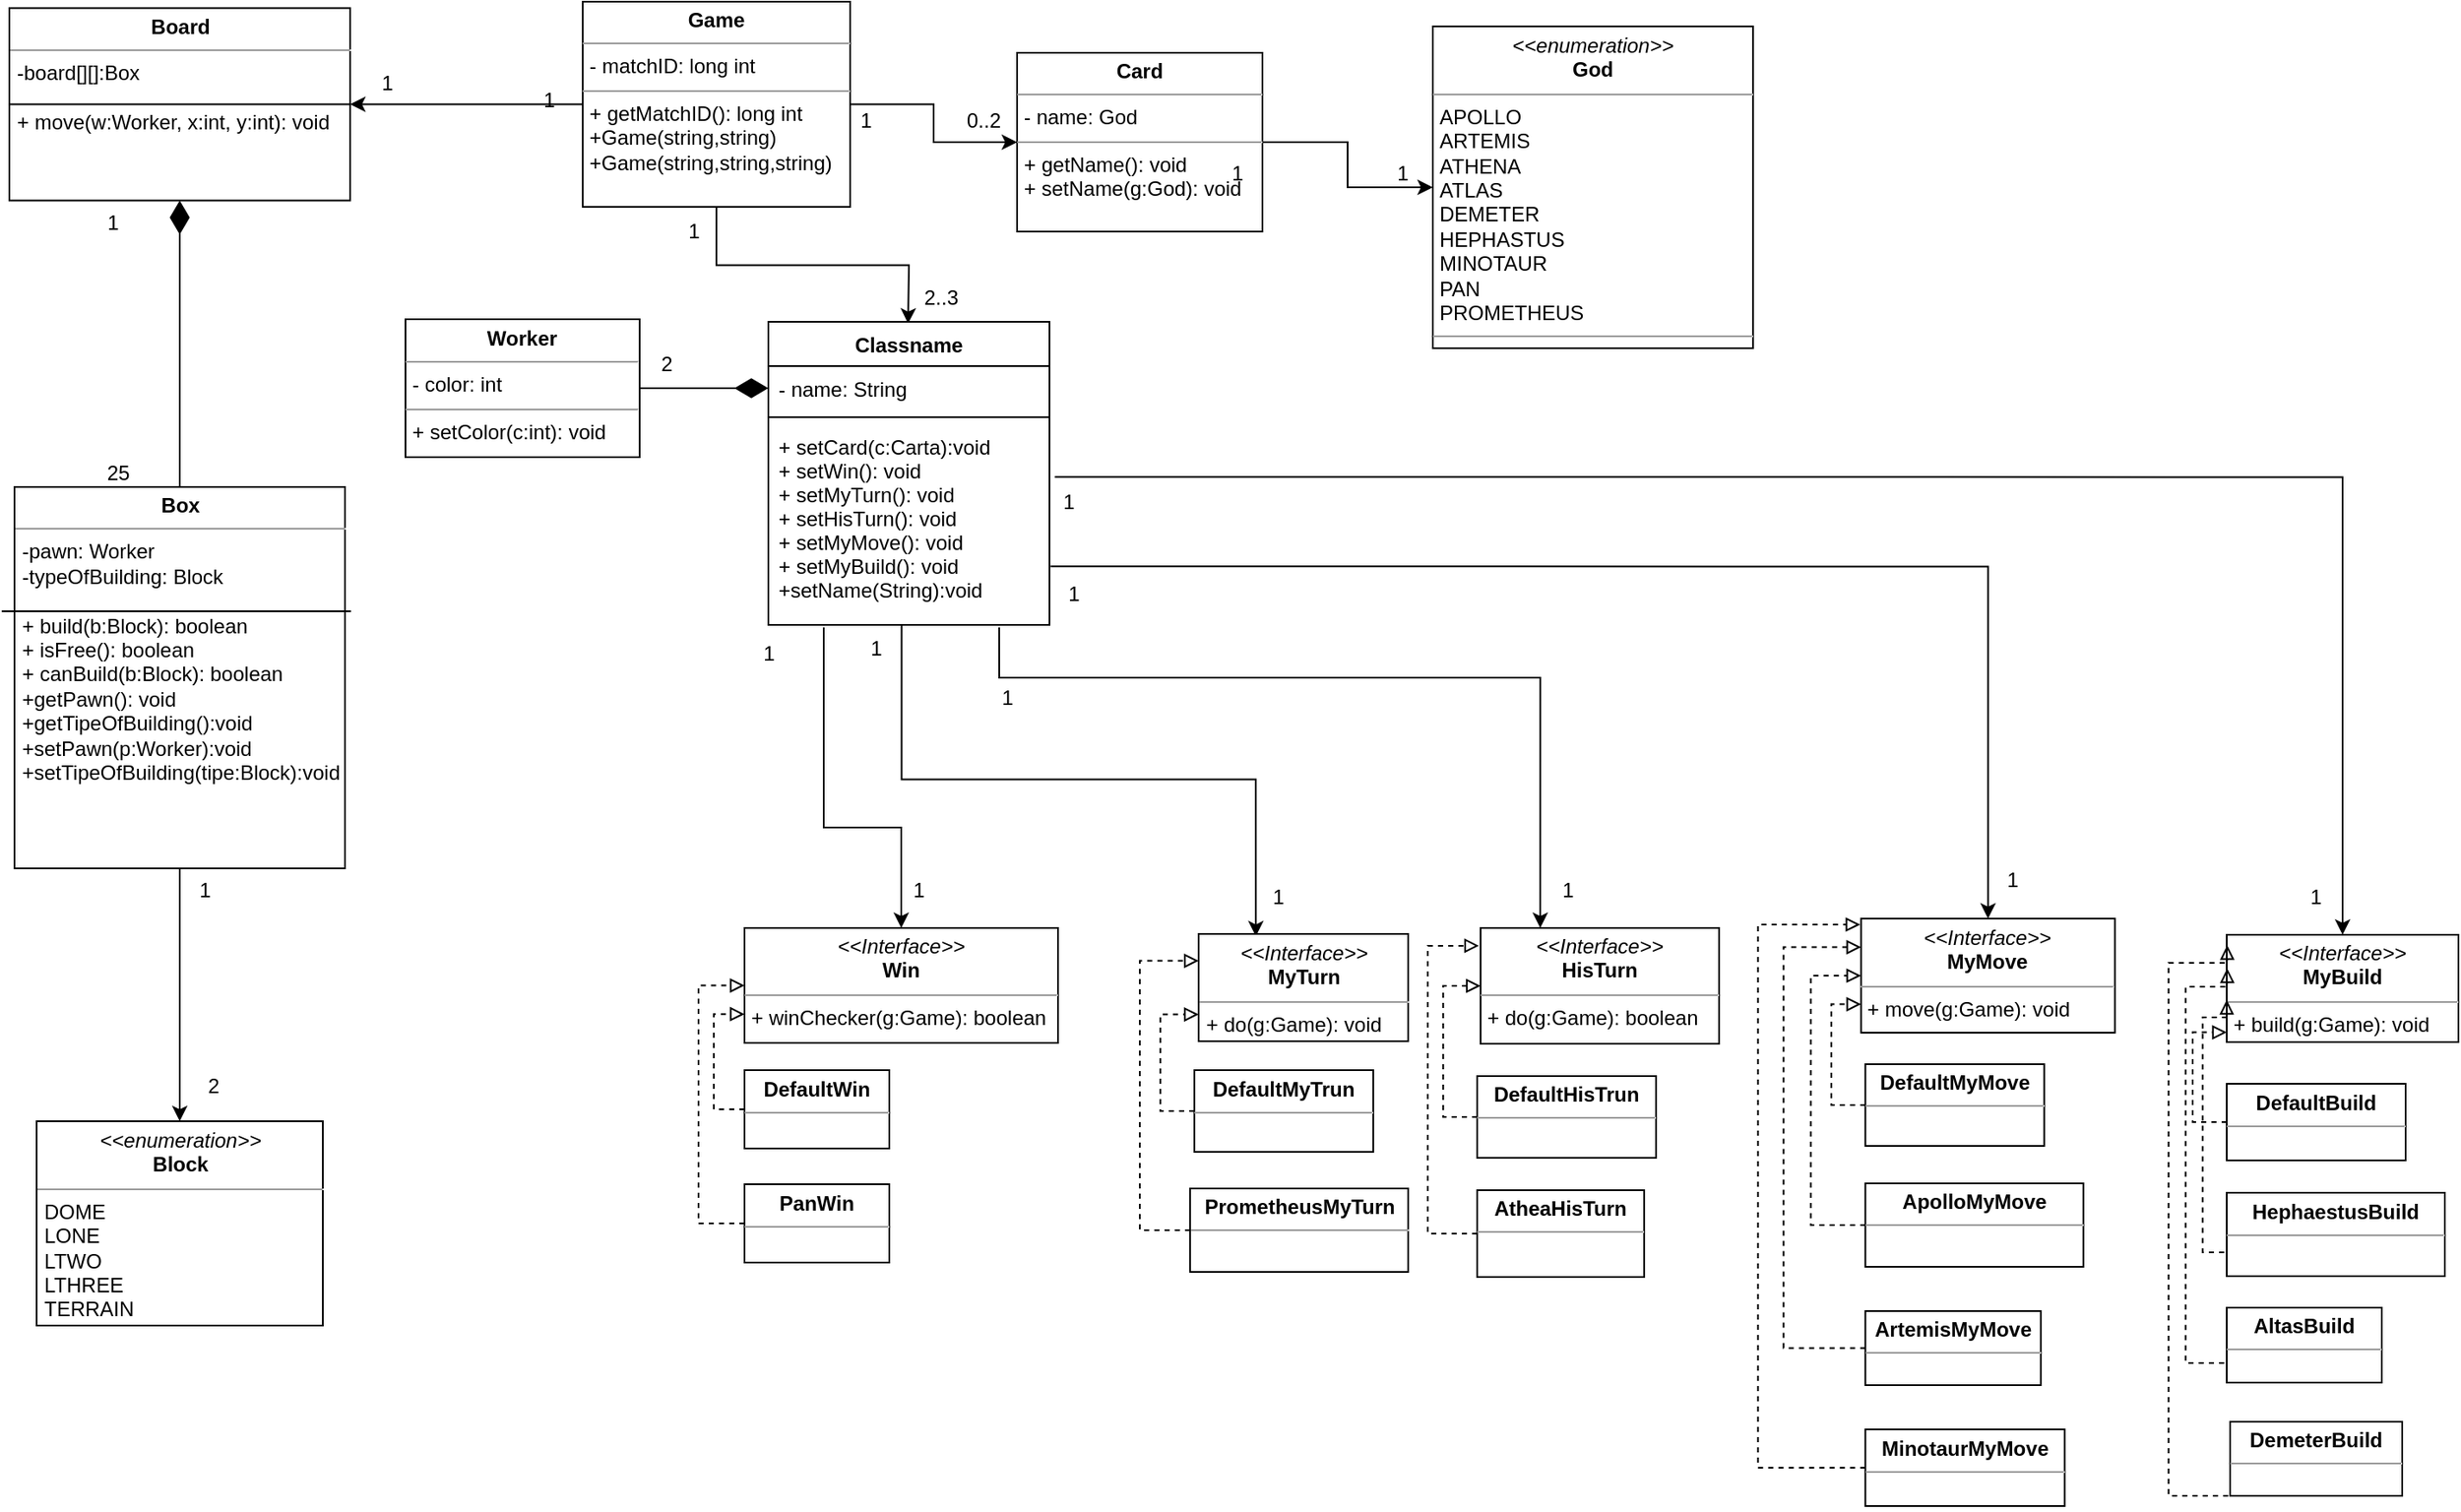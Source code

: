 <mxfile type="device" version="12.8.8"><diagram id="AI4W4s346pFo44KeCA1z" name="Page-1"><mxGraphModel grid="0" shadow="0" math="0" pageHeight="1169" pageWidth="827" pageScale="1" page="1" fold="1" arrows="1" connect="1" tooltips="1" guides="1" gridSize="10" dy="480" dx="868"><root><mxCell id="0"/><mxCell id="1" parent="0"/><mxCell id="ljzHWtXD3Ws3ad_9SaKF-7" source="ljzHWtXD3Ws3ad_9SaKF-13" parent="1" edge="1" target="TL9_snPZ9ANABbZx_FBI-161" style="edgeStyle=orthogonalEdgeStyle;rounded=0;orthogonalLoop=1;jettySize=auto;html=1;exitX=0;exitY=0.5;exitDx=0;exitDy=0;"><mxGeometry as="geometry" relative="1"><mxPoint as="sourcePoint" y="118" x="351"/></mxGeometry></mxCell><mxCell id="TL9_snPZ9ANABbZx_FBI-161" value="&lt;p style=&quot;margin: 0px ; margin-top: 4px ; text-align: center&quot;&gt;&lt;b&gt;Board&lt;/b&gt;&lt;/p&gt;&lt;hr size=&quot;1&quot;&gt;&lt;p style=&quot;margin: 0px ; margin-left: 4px&quot;&gt;-board[][]:Box&lt;/p&gt;&lt;p style=&quot;margin: 0px ; margin-left: 4px&quot;&gt;&lt;br&gt;&lt;/p&gt;&lt;p style=&quot;margin: 0px ; margin-left: 4px&quot;&gt;+ move(w:Worker, x:int, y:int): void&lt;/p&gt;" parent="1" style="verticalAlign=top;align=left;overflow=fill;fontSize=12;fontFamily=Helvetica;html=1;" vertex="1"><mxGeometry as="geometry" y="38.75" x="20.5" height="113" width="200"/></mxCell><mxCell id="TL9_snPZ9ANABbZx_FBI-163" source="TL9_snPZ9ANABbZx_FBI-162" parent="1" edge="1" target="TL9_snPZ9ANABbZx_FBI-161" style="edgeStyle=orthogonalEdgeStyle;rounded=0;orthogonalLoop=1;jettySize=auto;html=1;entryX=0.5;entryY=1;entryDx=0;entryDy=0;endArrow=diamondThin;endFill=1;endSize=17;"><mxGeometry as="geometry" relative="1"/></mxCell><mxCell id="TL9_snPZ9ANABbZx_FBI-162" value="&lt;p style=&quot;margin: 0px ; margin-top: 4px ; text-align: center&quot;&gt;&lt;b&gt;Box&lt;/b&gt;&lt;/p&gt;&lt;hr size=&quot;1&quot;&gt;&lt;p style=&quot;margin: 0px ; margin-left: 4px&quot;&gt;-pawn: Worker&lt;/p&gt;&lt;p style=&quot;margin: 0px ; margin-left: 4px&quot;&gt;-typeOfBuilding: Block&lt;/p&gt;&lt;p style=&quot;margin: 0px ; margin-left: 4px&quot;&gt;&lt;br&gt;&lt;/p&gt;&lt;p style=&quot;margin: 0px ; margin-left: 4px&quot;&gt;+ build(b:Block): boolean&lt;/p&gt;&lt;p style=&quot;margin: 0px ; margin-left: 4px&quot;&gt;+ isFree(): boolean&lt;/p&gt;&lt;p style=&quot;margin: 0px ; margin-left: 4px&quot;&gt;+ canBuild(b:Block): boolean&lt;/p&gt;&lt;p style=&quot;margin: 0px ; margin-left: 4px&quot;&gt;+getPawn(): void&lt;/p&gt;&lt;p style=&quot;margin: 0px ; margin-left: 4px&quot;&gt;+getTipeOfBuilding():void&lt;/p&gt;&lt;p style=&quot;margin: 0px ; margin-left: 4px&quot;&gt;+setPawn(p:Worker):void&lt;/p&gt;&lt;p style=&quot;margin: 0px ; margin-left: 4px&quot;&gt;+setTipeOfBuilding(tipe:Block):void&lt;/p&gt;" parent="1" style="verticalAlign=top;align=left;overflow=fill;fontSize=12;fontFamily=Helvetica;html=1;" vertex="1"><mxGeometry as="geometry" y="320" x="23.5" height="224" width="194"/></mxCell><mxCell id="TL9_snPZ9ANABbZx_FBI-164" value="25" parent="1" style="text;html=1;align=center;verticalAlign=middle;resizable=0;points=[];autosize=1;" vertex="1"><mxGeometry as="geometry" y="303" x="72" height="18" width="23"/></mxCell><mxCell id="TL9_snPZ9ANABbZx_FBI-165" value="&lt;p style=&quot;margin: 0px ; margin-top: 4px ; text-align: center&quot;&gt;&lt;i&gt;&amp;lt;&amp;lt;enumeration&amp;gt;&amp;gt;&lt;/i&gt;&lt;br&gt;&lt;b&gt;Block&lt;/b&gt;&lt;/p&gt;&lt;hr size=&quot;1&quot;&gt;&lt;p style=&quot;margin: 0px ; margin-left: 4px&quot;&gt;DOME&lt;/p&gt;&lt;p style=&quot;margin: 0px ; margin-left: 4px&quot;&gt;LONE&lt;/p&gt;&lt;p style=&quot;margin: 0px ; margin-left: 4px&quot;&gt;LTWO&lt;/p&gt;&lt;p style=&quot;margin: 0px ; margin-left: 4px&quot;&gt;LTHREE&lt;/p&gt;&lt;p style=&quot;margin: 0px ; margin-left: 4px&quot;&gt;TERRAIN&lt;/p&gt;&lt;p style=&quot;margin: 0px ; margin-left: 4px&quot;&gt;&lt;br&gt;&lt;/p&gt;" parent="1" style="verticalAlign=top;align=left;overflow=fill;fontSize=12;fontFamily=Helvetica;html=1;" vertex="1"><mxGeometry as="geometry" y="692.5" x="36.5" height="120" width="168"/></mxCell><mxCell id="ljzHWtXD3Ws3ad_9SaKF-27" source="kxyQEDGqsiFceFOQBnRO-5" parent="1" edge="1" target="UgyTfdKLfa_VLMzOBymf-9" style="edgeStyle=orthogonalEdgeStyle;rounded=0;orthogonalLoop=1;jettySize=auto;html=1;entryX=0.5;entryY=0;entryDx=0;entryDy=0;exitX=0.197;exitY=1.013;exitDx=0;exitDy=0;exitPerimeter=0;"><mxGeometry as="geometry" relative="1"><mxPoint as="sourcePoint" y="296" x="463"/><Array as="points"><mxPoint y="520" x="498"/><mxPoint y="520" x="544"/></Array><mxPoint as="targetPoint" y="534" x="526"/></mxGeometry></mxCell><mxCell id="ljzHWtXD3Ws3ad_9SaKF-28" source="kxyQEDGqsiFceFOQBnRO-5" parent="1" edge="1" target="UgyTfdKLfa_VLMzOBymf-24" style="edgeStyle=orthogonalEdgeStyle;rounded=0;orthogonalLoop=1;jettySize=auto;html=1;entryX=0.273;entryY=0.022;entryDx=0;entryDy=0;entryPerimeter=0;exitX=0.474;exitY=1.001;exitDx=0;exitDy=0;exitPerimeter=0;"><mxGeometry as="geometry" relative="1"><mxPoint as="sourcePoint" y="335" x="464"/></mxGeometry></mxCell><mxCell id="ljzHWtXD3Ws3ad_9SaKF-29" source="kxyQEDGqsiFceFOQBnRO-5" parent="1" edge="1" target="UgyTfdKLfa_VLMzOBymf-25" style="edgeStyle=orthogonalEdgeStyle;rounded=0;orthogonalLoop=1;jettySize=auto;html=1;exitX=0.821;exitY=1.013;exitDx=0;exitDy=0;entryX=0.25;entryY=0;entryDx=0;entryDy=0;exitPerimeter=0;"><mxGeometry as="geometry" relative="1"><Array as="points"><mxPoint y="432" x="602"/><mxPoint y="432" x="919"/></Array><mxPoint as="sourcePoint" y="367" x="507.5"/></mxGeometry></mxCell><mxCell id="ljzHWtXD3Ws3ad_9SaKF-30" source="kxyQEDGqsiFceFOQBnRO-5" parent="1" edge="1" target="UgyTfdKLfa_VLMzOBymf-26" style="edgeStyle=orthogonalEdgeStyle;rounded=0;orthogonalLoop=1;jettySize=auto;html=1;exitX=1.004;exitY=0.709;exitDx=0;exitDy=0;exitPerimeter=0;"><mxGeometry as="geometry" relative="1"><mxPoint as="sourcePoint" y="367" x="588.5"/></mxGeometry></mxCell><mxCell id="ljzHWtXD3Ws3ad_9SaKF-31" source="kxyQEDGqsiFceFOQBnRO-5" parent="1" edge="1" target="UgyTfdKLfa_VLMzOBymf-27" style="edgeStyle=orthogonalEdgeStyle;rounded=0;orthogonalLoop=1;jettySize=auto;html=1;exitX=1.019;exitY=0.264;exitDx=0;exitDy=0;exitPerimeter=0;"><mxGeometry as="geometry" relative="1"><mxPoint as="sourcePoint" y="340" x="635"/></mxGeometry></mxCell><mxCell id="ljzHWtXD3Ws3ad_9SaKF-2" source="UgyTfdKLfa_VLMzOBymf-4" parent="1" edge="1" target="pAgwG4pUgbgQ0UnFeg27-1" style="edgeStyle=orthogonalEdgeStyle;rounded=0;orthogonalLoop=1;jettySize=auto;html=1;entryX=0;entryY=0.5;entryDx=0;entryDy=0;"><mxGeometry as="geometry" relative="1"/></mxCell><mxCell id="UgyTfdKLfa_VLMzOBymf-4" value="&lt;p style=&quot;margin: 0px ; margin-top: 4px ; text-align: center&quot;&gt;&lt;b&gt;Card&lt;/b&gt;&lt;/p&gt;&lt;hr size=&quot;1&quot;&gt;&lt;p style=&quot;margin: 0px ; margin-left: 4px&quot;&gt;- name: God&lt;br&gt;&lt;/p&gt;&lt;hr size=&quot;1&quot;&gt;&lt;p style=&quot;margin: 0px ; margin-left: 4px&quot;&gt;+ getName(): void&amp;nbsp;&lt;/p&gt;&lt;p style=&quot;margin: 0px ; margin-left: 4px&quot;&gt;+ setName(g:God): void&lt;/p&gt;" parent="1" style="verticalAlign=top;align=left;overflow=fill;fontSize=12;fontFamily=Helvetica;html=1;" vertex="1"><mxGeometry as="geometry" y="65" x="612" height="105" width="144"/></mxCell><mxCell id="UgyTfdKLfa_VLMzOBymf-9" value="&lt;p style=&quot;margin: 0px ; margin-top: 4px ; text-align: center&quot;&gt;&lt;i&gt;&amp;lt;&amp;lt;Interface&amp;gt;&amp;gt;&lt;/i&gt;&lt;br&gt;&lt;b&gt;Win&lt;/b&gt;&lt;/p&gt;&lt;hr size=&quot;1&quot;&gt;&lt;p style=&quot;margin: 0px ; margin-left: 4px&quot;&gt;+ winChecker(g:Game): boolean&lt;/p&gt;" parent="1" style="verticalAlign=top;align=left;overflow=fill;fontSize=12;fontFamily=Helvetica;html=1;" vertex="1"><mxGeometry as="geometry" y="579" x="452.0" height="67.5" width="184"/></mxCell><mxCell id="UgyTfdKLfa_VLMzOBymf-24" value="&lt;p style=&quot;margin: 0px ; margin-top: 4px ; text-align: center&quot;&gt;&lt;i&gt;&amp;lt;&amp;lt;Interface&amp;gt;&amp;gt;&lt;/i&gt;&lt;br&gt;&lt;b&gt;MyTurn&lt;/b&gt;&lt;/p&gt;&lt;hr size=&quot;1&quot;&gt;&lt;p style=&quot;margin: 0px ; margin-left: 4px&quot;&gt;+ do(g:Game): void&lt;/p&gt;" parent="1" style="verticalAlign=top;align=left;overflow=fill;fontSize=12;fontFamily=Helvetica;html=1;" vertex="1"><mxGeometry as="geometry" y="582.5" x="718.56" height="63" width="123"/></mxCell><mxCell id="UgyTfdKLfa_VLMzOBymf-25" value="&lt;p style=&quot;margin: 0px ; margin-top: 4px ; text-align: center&quot;&gt;&lt;i&gt;&amp;lt;&amp;lt;Interface&amp;gt;&amp;gt;&lt;/i&gt;&lt;br&gt;&lt;b&gt;HisTurn&lt;/b&gt;&lt;/p&gt;&lt;hr size=&quot;1&quot;&gt;&lt;p style=&quot;margin: 0px ; margin-left: 4px&quot;&gt;+ do(g:Game): boolean&lt;/p&gt;" parent="1" style="verticalAlign=top;align=left;overflow=fill;fontSize=12;fontFamily=Helvetica;html=1;" vertex="1"><mxGeometry as="geometry" y="579" x="884.06" height="68" width="140"/></mxCell><mxCell id="UgyTfdKLfa_VLMzOBymf-26" value="&lt;p style=&quot;margin: 0px ; margin-top: 4px ; text-align: center&quot;&gt;&lt;i&gt;&amp;lt;&amp;lt;Interface&amp;gt;&amp;gt;&lt;/i&gt;&lt;br&gt;&lt;b&gt;MyMove&lt;/b&gt;&lt;/p&gt;&lt;hr size=&quot;1&quot;&gt;&lt;p style=&quot;margin: 0px ; margin-left: 4px&quot;&gt;+ move(g:Game): void&lt;/p&gt;" parent="1" style="verticalAlign=top;align=left;overflow=fill;fontSize=12;fontFamily=Helvetica;html=1;" vertex="1"><mxGeometry as="geometry" y="573.5" x="1107.36" height="67" width="149"/></mxCell><mxCell id="UgyTfdKLfa_VLMzOBymf-27" value="&lt;p style=&quot;margin: 0px ; margin-top: 4px ; text-align: center&quot;&gt;&lt;i&gt;&amp;lt;&amp;lt;Interface&amp;gt;&amp;gt;&lt;/i&gt;&lt;br&gt;&lt;b&gt;MyBuild&lt;/b&gt;&lt;/p&gt;&lt;hr size=&quot;1&quot;&gt;&lt;p style=&quot;margin: 0px ; margin-left: 4px&quot;&gt;+ build(g:Game): void&lt;/p&gt;" parent="1" style="verticalAlign=top;align=left;overflow=fill;fontSize=12;fontFamily=Helvetica;html=1;" vertex="1"><mxGeometry as="geometry" y="583" x="1322" height="63" width="136"/></mxCell><mxCell id="UgyTfdKLfa_VLMzOBymf-49" source="UgyTfdKLfa_VLMzOBymf-33" parent="1" edge="1" target="UgyTfdKLfa_VLMzOBymf-9" style="edgeStyle=orthogonalEdgeStyle;rounded=0;orthogonalLoop=1;jettySize=auto;html=1;entryX=0;entryY=0.75;entryDx=0;entryDy=0;endArrow=block;endFill=0;dashed=1;exitX=0;exitY=0.5;exitDx=0;exitDy=0;"><mxGeometry as="geometry" relative="1"><Array as="points"><mxPoint y="686" x="434"/><mxPoint y="630" x="434"/></Array></mxGeometry></mxCell><mxCell id="UgyTfdKLfa_VLMzOBymf-33" value="&lt;p style=&quot;margin: 0px ; margin-top: 4px ; text-align: center&quot;&gt;&lt;b&gt;DefaultWin&lt;/b&gt;&lt;/p&gt;&lt;hr size=&quot;1&quot;&gt;&lt;p style=&quot;margin: 0px ; margin-left: 4px&quot;&gt;&lt;/p&gt;&lt;p style=&quot;margin: 0px ; margin-left: 4px&quot;&gt;&lt;br&gt;&lt;/p&gt;" parent="1" style="verticalAlign=top;align=left;overflow=fill;fontSize=12;fontFamily=Helvetica;html=1;" vertex="1"><mxGeometry as="geometry" y="662.5" x="452.0" height="46" width="85"/></mxCell><mxCell id="UgyTfdKLfa_VLMzOBymf-50" source="UgyTfdKLfa_VLMzOBymf-34" parent="1" edge="1" target="UgyTfdKLfa_VLMzOBymf-9" style="edgeStyle=orthogonalEdgeStyle;rounded=0;orthogonalLoop=1;jettySize=auto;html=1;entryX=0;entryY=0.5;entryDx=0;entryDy=0;dashed=1;endArrow=block;endFill=0;exitX=0;exitY=0.5;exitDx=0;exitDy=0;"><mxGeometry as="geometry" relative="1"><Array as="points"><mxPoint y="753" x="425"/><mxPoint y="613" x="425"/></Array></mxGeometry></mxCell><mxCell id="UgyTfdKLfa_VLMzOBymf-34" value="&lt;p style=&quot;margin: 0px ; margin-top: 4px ; text-align: center&quot;&gt;&lt;b&gt;PanWin&lt;/b&gt;&lt;/p&gt;&lt;hr size=&quot;1&quot;&gt;&lt;p style=&quot;margin: 0px ; margin-left: 4px&quot;&gt;&lt;/p&gt;&lt;p style=&quot;margin: 0px ; margin-left: 4px&quot;&gt;&lt;br&gt;&lt;/p&gt;" parent="1" style="verticalAlign=top;align=left;overflow=fill;fontSize=12;fontFamily=Helvetica;html=1;" vertex="1"><mxGeometry as="geometry" y="729.5" x="452.0" height="46" width="85"/></mxCell><mxCell id="UgyTfdKLfa_VLMzOBymf-52" source="UgyTfdKLfa_VLMzOBymf-35" parent="1" edge="1" target="UgyTfdKLfa_VLMzOBymf-24" style="edgeStyle=orthogonalEdgeStyle;rounded=0;orthogonalLoop=1;jettySize=auto;html=1;entryX=0;entryY=0.75;entryDx=0;entryDy=0;dashed=1;endArrow=block;endFill=0;exitX=0;exitY=0.5;exitDx=0;exitDy=0;"><mxGeometry as="geometry" relative="1"/></mxCell><mxCell id="UgyTfdKLfa_VLMzOBymf-35" value="&lt;p style=&quot;margin: 0px ; margin-top: 4px ; text-align: center&quot;&gt;&lt;b&gt;DefaultMyTrun&lt;/b&gt;&lt;/p&gt;&lt;hr size=&quot;1&quot;&gt;&lt;p style=&quot;margin: 0px ; margin-left: 4px&quot;&gt;&lt;/p&gt;&lt;p style=&quot;margin: 0px ; margin-left: 4px&quot;&gt;&lt;br&gt;&lt;/p&gt;" parent="1" style="verticalAlign=top;align=left;overflow=fill;fontSize=12;fontFamily=Helvetica;html=1;" vertex="1"><mxGeometry as="geometry" y="662.5" x="716.06" height="48" width="105"/></mxCell><mxCell id="UgyTfdKLfa_VLMzOBymf-53" source="UgyTfdKLfa_VLMzOBymf-36" parent="1" edge="1" target="UgyTfdKLfa_VLMzOBymf-24" style="edgeStyle=orthogonalEdgeStyle;rounded=0;orthogonalLoop=1;jettySize=auto;html=1;entryX=0;entryY=0.25;entryDx=0;entryDy=0;dashed=1;endArrow=block;endFill=0;exitX=0;exitY=0.5;exitDx=0;exitDy=0;"><mxGeometry as="geometry" relative="1"><Array as="points"><mxPoint y="756.5" x="684.06"/><mxPoint y="597.5" x="684.06"/></Array></mxGeometry></mxCell><mxCell id="UgyTfdKLfa_VLMzOBymf-36" value="&lt;p style=&quot;margin: 0px ; margin-top: 4px ; text-align: center&quot;&gt;&lt;b&gt;PrometheusMyTurn&lt;/b&gt;&lt;/p&gt;&lt;hr size=&quot;1&quot;&gt;&lt;p style=&quot;margin: 0px ; margin-left: 4px&quot;&gt;&lt;/p&gt;&lt;p style=&quot;margin: 0px ; margin-left: 4px&quot;&gt;&lt;br&gt;&lt;/p&gt;" parent="1" style="verticalAlign=top;align=left;overflow=fill;fontSize=12;fontFamily=Helvetica;html=1;" vertex="1"><mxGeometry as="geometry" y="732" x="713.56" height="49" width="128"/></mxCell><mxCell id="UgyTfdKLfa_VLMzOBymf-60" source="UgyTfdKLfa_VLMzOBymf-39" parent="1" edge="1" target="UgyTfdKLfa_VLMzOBymf-25" style="edgeStyle=orthogonalEdgeStyle;rounded=0;orthogonalLoop=1;jettySize=auto;html=1;entryX=0;entryY=0.5;entryDx=0;entryDy=0;dashed=1;endArrow=block;endFill=0;exitX=0;exitY=0.5;exitDx=0;exitDy=0;"><mxGeometry as="geometry" relative="1"/></mxCell><mxCell id="UgyTfdKLfa_VLMzOBymf-39" value="&lt;p style=&quot;margin: 0px ; margin-top: 4px ; text-align: center&quot;&gt;&lt;b&gt;DefaultHisTrun&lt;/b&gt;&lt;/p&gt;&lt;hr size=&quot;1&quot;&gt;&lt;p style=&quot;margin: 0px ; margin-left: 4px&quot;&gt;&lt;/p&gt;&lt;p style=&quot;margin: 0px ; margin-left: 4px&quot;&gt;&lt;br&gt;&lt;/p&gt;" parent="1" style="verticalAlign=top;align=left;overflow=fill;fontSize=12;fontFamily=Helvetica;html=1;" vertex="1"><mxGeometry as="geometry" y="666" x="882.06" height="48" width="105"/></mxCell><mxCell id="UgyTfdKLfa_VLMzOBymf-61" source="UgyTfdKLfa_VLMzOBymf-40" parent="1" edge="1" target="UgyTfdKLfa_VLMzOBymf-25" style="edgeStyle=orthogonalEdgeStyle;rounded=0;orthogonalLoop=1;jettySize=auto;html=1;entryX=-0.007;entryY=0.154;entryDx=0;entryDy=0;entryPerimeter=0;dashed=1;endArrow=block;endFill=0;exitX=0;exitY=0.5;exitDx=0;exitDy=0;"><mxGeometry as="geometry" relative="1"><Array as="points"><mxPoint y="758.5" x="853.06"/><mxPoint y="589.5" x="853.06"/></Array></mxGeometry></mxCell><mxCell id="UgyTfdKLfa_VLMzOBymf-40" value="&lt;p style=&quot;margin: 0px ; margin-top: 4px ; text-align: center&quot;&gt;&lt;b&gt;AtheaHisTurn&lt;/b&gt;&lt;/p&gt;&lt;hr size=&quot;1&quot;&gt;&lt;p style=&quot;margin: 0px ; margin-left: 4px&quot;&gt;&lt;/p&gt;&lt;p style=&quot;margin: 0px ; margin-left: 4px&quot;&gt;&lt;br&gt;&lt;/p&gt;" parent="1" style="verticalAlign=top;align=left;overflow=fill;fontSize=12;fontFamily=Helvetica;html=1;" vertex="1"><mxGeometry as="geometry" y="733" x="882.06" height="51" width="98"/></mxCell><mxCell id="UgyTfdKLfa_VLMzOBymf-67" source="UgyTfdKLfa_VLMzOBymf-41" parent="1" edge="1" target="UgyTfdKLfa_VLMzOBymf-27" style="edgeStyle=orthogonalEdgeStyle;rounded=0;orthogonalLoop=1;jettySize=auto;html=1;entryX=0;entryY=0.909;entryDx=0;entryDy=0;dashed=1;endArrow=block;endFill=0;exitX=0;exitY=0.5;exitDx=0;exitDy=0;entryPerimeter=0;"><mxGeometry as="geometry" relative="1"/></mxCell><mxCell id="UgyTfdKLfa_VLMzOBymf-41" value="&lt;p style=&quot;margin: 0px ; margin-top: 4px ; text-align: center&quot;&gt;&lt;b&gt;DefaultBuild&lt;/b&gt;&lt;/p&gt;&lt;hr size=&quot;1&quot;&gt;&lt;p style=&quot;margin: 0px ; margin-left: 4px&quot;&gt;&lt;/p&gt;&lt;p style=&quot;margin: 0px ; margin-left: 4px&quot;&gt;&lt;br&gt;&lt;/p&gt;" parent="1" style="verticalAlign=top;align=left;overflow=fill;fontSize=12;fontFamily=Helvetica;html=1;" vertex="1"><mxGeometry as="geometry" y="670.5" x="1322" height="45" width="105"/></mxCell><mxCell id="UgyTfdKLfa_VLMzOBymf-68" source="UgyTfdKLfa_VLMzOBymf-42" parent="1" edge="1" target="UgyTfdKLfa_VLMzOBymf-27" style="edgeStyle=orthogonalEdgeStyle;rounded=0;orthogonalLoop=1;jettySize=auto;html=1;dashed=1;endArrow=block;endFill=0;entryX=0;entryY=0.607;entryDx=0;entryDy=0;entryPerimeter=0;exitX=0;exitY=0.5;exitDx=0;exitDy=0;"><mxGeometry as="geometry" relative="1"><mxPoint as="targetPoint" y="622.5" x="1288.86"/><Array as="points"><mxPoint y="769.5" x="1307.86"/><mxPoint y="631.5" x="1307.86"/></Array></mxGeometry></mxCell><mxCell id="UgyTfdKLfa_VLMzOBymf-42" value="&lt;p style=&quot;margin: 0px ; margin-top: 4px ; text-align: center&quot;&gt;&lt;b&gt;HephaestusBuild&lt;/b&gt;&lt;/p&gt;&lt;hr size=&quot;1&quot;&gt;&lt;p style=&quot;margin: 0px ; margin-left: 4px&quot;&gt;&lt;/p&gt;&lt;p style=&quot;margin: 0px ; margin-left: 4px&quot;&gt;&lt;br&gt;&lt;/p&gt;" parent="1" style="verticalAlign=top;align=left;overflow=fill;fontSize=12;fontFamily=Helvetica;html=1;" vertex="1"><mxGeometry as="geometry" y="734.5" x="1322" height="49" width="128"/></mxCell><mxCell id="UgyTfdKLfa_VLMzOBymf-69" source="UgyTfdKLfa_VLMzOBymf-43" parent="1" edge="1" target="UgyTfdKLfa_VLMzOBymf-27" style="edgeStyle=orthogonalEdgeStyle;rounded=0;orthogonalLoop=1;jettySize=auto;html=1;entryX=0.002;entryY=0.313;entryDx=0;entryDy=0;entryPerimeter=0;dashed=1;endArrow=block;endFill=0;exitX=0;exitY=0.5;exitDx=0;exitDy=0;"><mxGeometry as="geometry" relative="1"><Array as="points"><mxPoint y="834.5" x="1297.86"/><mxPoint y="613.5" x="1297.86"/></Array></mxGeometry></mxCell><mxCell id="UgyTfdKLfa_VLMzOBymf-43" value="&lt;p style=&quot;margin: 0px ; margin-top: 4px ; text-align: center&quot;&gt;&lt;b&gt;AltasBuild&lt;/b&gt;&lt;/p&gt;&lt;hr size=&quot;1&quot;&gt;&lt;p style=&quot;margin: 0px ; margin-left: 4px&quot;&gt;&lt;/p&gt;&lt;p style=&quot;margin: 0px ; margin-left: 4px&quot;&gt;&lt;br&gt;&lt;/p&gt;" parent="1" style="verticalAlign=top;align=left;overflow=fill;fontSize=12;fontFamily=Helvetica;html=1;" vertex="1"><mxGeometry as="geometry" y="802" x="1322" height="44" width="91"/></mxCell><mxCell id="UgyTfdKLfa_VLMzOBymf-70" source="UgyTfdKLfa_VLMzOBymf-44" parent="1" edge="1" target="UgyTfdKLfa_VLMzOBymf-27" style="edgeStyle=orthogonalEdgeStyle;rounded=0;orthogonalLoop=1;jettySize=auto;html=1;entryX=0.002;entryY=0.097;entryDx=0;entryDy=0;entryPerimeter=0;dashed=1;endArrow=block;endFill=0;exitX=0;exitY=0.75;exitDx=0;exitDy=0;"><mxGeometry as="geometry" relative="1"><Array as="points"><mxPoint y="912.5" x="1287.86"/><mxPoint y="599.5" x="1287.86"/></Array></mxGeometry></mxCell><mxCell id="UgyTfdKLfa_VLMzOBymf-44" value="&lt;p style=&quot;margin: 0px ; margin-top: 4px ; text-align: center&quot;&gt;&lt;b&gt;DemeterBuild&lt;/b&gt;&lt;/p&gt;&lt;hr size=&quot;1&quot;&gt;&lt;p style=&quot;margin: 0px ; margin-left: 4px&quot;&gt;&lt;/p&gt;&lt;p style=&quot;margin: 0px ; margin-left: 4px&quot;&gt;&lt;br&gt;&lt;/p&gt;" parent="1" style="verticalAlign=top;align=left;overflow=fill;fontSize=12;fontFamily=Helvetica;html=1;" vertex="1"><mxGeometry as="geometry" y="869" x="1324" height="43.5" width="101"/></mxCell><mxCell id="UgyTfdKLfa_VLMzOBymf-54" source="UgyTfdKLfa_VLMzOBymf-45" parent="1" edge="1" target="UgyTfdKLfa_VLMzOBymf-26" style="edgeStyle=orthogonalEdgeStyle;rounded=0;orthogonalLoop=1;jettySize=auto;html=1;entryX=0;entryY=0.75;entryDx=0;entryDy=0;dashed=1;endArrow=block;endFill=0;exitX=0;exitY=0.5;exitDx=0;exitDy=0;"><mxGeometry as="geometry" relative="1"/></mxCell><mxCell id="UgyTfdKLfa_VLMzOBymf-45" value="&lt;p style=&quot;margin: 0px ; margin-top: 4px ; text-align: center&quot;&gt;&lt;b&gt;DefaultMyMove&lt;/b&gt;&lt;/p&gt;&lt;hr size=&quot;1&quot;&gt;&lt;p style=&quot;margin: 0px ; margin-left: 4px&quot;&gt;&lt;/p&gt;&lt;p style=&quot;margin: 0px ; margin-left: 4px&quot;&gt;&lt;br&gt;&lt;/p&gt;" parent="1" style="verticalAlign=top;align=left;overflow=fill;fontSize=12;fontFamily=Helvetica;html=1;" vertex="1"><mxGeometry as="geometry" y="659" x="1109.86" height="48" width="105"/></mxCell><mxCell id="UgyTfdKLfa_VLMzOBymf-64" source="UgyTfdKLfa_VLMzOBymf-46" parent="1" edge="1" target="UgyTfdKLfa_VLMzOBymf-26" style="edgeStyle=orthogonalEdgeStyle;rounded=0;orthogonalLoop=1;jettySize=auto;html=1;entryX=0;entryY=0.5;entryDx=0;entryDy=0;dashed=1;endArrow=block;endFill=0;exitX=0;exitY=0.5;exitDx=0;exitDy=0;"><mxGeometry as="geometry" relative="1"><Array as="points"><mxPoint y="754" x="1077.86"/><mxPoint y="607" x="1077.86"/></Array></mxGeometry></mxCell><mxCell id="UgyTfdKLfa_VLMzOBymf-46" value="&lt;p style=&quot;margin: 0px ; margin-top: 4px ; text-align: center&quot;&gt;&lt;b&gt;ApolloMyMove&lt;/b&gt;&lt;/p&gt;&lt;hr size=&quot;1&quot;&gt;&lt;p style=&quot;margin: 0px ; margin-left: 4px&quot;&gt;&lt;/p&gt;&lt;p style=&quot;margin: 0px ; margin-left: 4px&quot;&gt;&lt;br&gt;&lt;/p&gt;" parent="1" style="verticalAlign=top;align=left;overflow=fill;fontSize=12;fontFamily=Helvetica;html=1;" vertex="1"><mxGeometry as="geometry" y="729" x="1109.86" height="49" width="128"/></mxCell><mxCell id="UgyTfdKLfa_VLMzOBymf-62" source="UgyTfdKLfa_VLMzOBymf-47" parent="1" edge="1" target="UgyTfdKLfa_VLMzOBymf-26" style="edgeStyle=orthogonalEdgeStyle;rounded=0;orthogonalLoop=1;jettySize=auto;html=1;entryX=0;entryY=0.25;entryDx=0;entryDy=0;dashed=1;endArrow=block;endFill=0;exitX=0;exitY=0.5;exitDx=0;exitDy=0;"><mxGeometry as="geometry" relative="1"><Array as="points"><mxPoint y="826" x="1061.86"/><mxPoint y="590" x="1061.86"/></Array></mxGeometry></mxCell><mxCell id="UgyTfdKLfa_VLMzOBymf-47" value="&lt;p style=&quot;margin: 0px ; margin-top: 4px ; text-align: center&quot;&gt;&lt;b&gt;ArtemisMyMove&lt;/b&gt;&lt;/p&gt;&lt;hr size=&quot;1&quot;&gt;&lt;p style=&quot;margin: 0px ; margin-left: 4px&quot;&gt;&lt;/p&gt;&lt;p style=&quot;margin: 0px ; margin-left: 4px&quot;&gt;&lt;br&gt;&lt;/p&gt;" parent="1" style="verticalAlign=top;align=left;overflow=fill;fontSize=12;fontFamily=Helvetica;html=1;" vertex="1"><mxGeometry as="geometry" y="804" x="1109.86" height="43.5" width="103"/></mxCell><mxCell id="UgyTfdKLfa_VLMzOBymf-63" source="UgyTfdKLfa_VLMzOBymf-48" parent="1" edge="1" style="edgeStyle=orthogonalEdgeStyle;rounded=0;orthogonalLoop=1;jettySize=auto;html=1;dashed=1;endArrow=block;endFill=0;exitX=0;exitY=0.5;exitDx=0;exitDy=0;"><mxGeometry as="geometry" relative="1"><mxPoint as="targetPoint" y="577" x="1106.86"/><Array as="points"><mxPoint y="896" x="1046.86"/><mxPoint y="577" x="1046.86"/><mxPoint y="577" x="1106.86"/></Array></mxGeometry></mxCell><mxCell id="UgyTfdKLfa_VLMzOBymf-48" value="&lt;p style=&quot;margin: 0px ; margin-top: 4px ; text-align: center&quot;&gt;&lt;b&gt;MinotaurMyMove&lt;/b&gt;&lt;/p&gt;&lt;hr size=&quot;1&quot;&gt;&lt;p style=&quot;margin: 0px ; margin-left: 4px&quot;&gt;&lt;/p&gt;&lt;p style=&quot;margin: 0px ; margin-left: 4px&quot;&gt;&lt;br&gt;&lt;/p&gt;" parent="1" style="verticalAlign=top;align=left;overflow=fill;fontSize=12;fontFamily=Helvetica;html=1;" vertex="1"><mxGeometry as="geometry" y="873.5" x="1109.86" height="45" width="117"/></mxCell><mxCell id="pAgwG4pUgbgQ0UnFeg27-1" value="&lt;p style=&quot;margin: 0px ; margin-top: 4px ; text-align: center&quot;&gt;&lt;i&gt;&amp;lt;&amp;lt;enumeration&amp;gt;&amp;gt;&lt;/i&gt;&lt;br&gt;&lt;b&gt;God&lt;/b&gt;&lt;/p&gt;&lt;hr size=&quot;1&quot;&gt;&lt;p style=&quot;margin: 0px ; margin-left: 4px&quot;&gt;APOLLO&lt;/p&gt;&lt;p style=&quot;margin: 0px ; margin-left: 4px&quot;&gt;ARTEMIS&lt;/p&gt;&lt;p style=&quot;margin: 0px ; margin-left: 4px&quot;&gt;ATHENA&lt;/p&gt;&lt;p style=&quot;margin: 0px ; margin-left: 4px&quot;&gt;ATLAS&lt;/p&gt;&lt;p style=&quot;margin: 0px ; margin-left: 4px&quot;&gt;DEMETER&lt;/p&gt;&lt;p style=&quot;margin: 0px ; margin-left: 4px&quot;&gt;HEPHASTUS&lt;/p&gt;&lt;p style=&quot;margin: 0px ; margin-left: 4px&quot;&gt;MINOTAUR&lt;/p&gt;&lt;p style=&quot;margin: 0px ; margin-left: 4px&quot;&gt;PAN&lt;/p&gt;&lt;p style=&quot;margin: 0px ; margin-left: 4px&quot;&gt;PROMETHEUS&lt;/p&gt;&lt;hr size=&quot;1&quot;&gt;&lt;p style=&quot;margin: 0px ; margin-left: 4px&quot;&gt;&lt;br&gt;&lt;/p&gt;" parent="1" style="verticalAlign=top;align=left;overflow=fill;fontSize=12;fontFamily=Helvetica;html=1;" vertex="1"><mxGeometry as="geometry" y="49.5" x="856.0" height="189" width="187.94"/></mxCell><mxCell id="ljzHWtXD3Ws3ad_9SaKF-3" value="1" parent="1" style="text;html=1;align=center;verticalAlign=middle;resizable=0;points=[];autosize=1;" vertex="1"><mxGeometry as="geometry" y="127" x="732" height="18" width="17"/></mxCell><mxCell id="ljzHWtXD3Ws3ad_9SaKF-5" value="1" parent="1" style="text;html=1;align=center;verticalAlign=middle;resizable=0;points=[];autosize=1;" vertex="1"><mxGeometry as="geometry" y="127" x="829" height="18" width="17"/></mxCell><mxCell id="ljzHWtXD3Ws3ad_9SaKF-8" value="1" parent="1" style="text;html=1;align=center;verticalAlign=middle;resizable=0;points=[];autosize=1;" vertex="1"><mxGeometry as="geometry" y="74" x="233" height="18" width="17"/></mxCell><mxCell id="ljzHWtXD3Ws3ad_9SaKF-9" value="1" parent="1" style="text;html=1;align=center;verticalAlign=middle;resizable=0;points=[];autosize=1;" vertex="1"><mxGeometry as="geometry" y="84" x="328" height="18" width="17"/></mxCell><mxCell id="ljzHWtXD3Ws3ad_9SaKF-11" value="" parent="1" edge="1" style="endArrow=none;html=1;"><mxGeometry as="geometry" relative="1" height="50" width="50"><mxPoint as="sourcePoint" y="164" x="344.56"/><mxPoint as="targetPoint" y="163.987" x="345.06"/></mxGeometry></mxCell><mxCell id="ljzHWtXD3Ws3ad_9SaKF-12" value="" parent="1" edge="1" style="endArrow=none;html=1;"><mxGeometry as="geometry" relative="1" height="50" width="50"><mxPoint as="sourcePoint" y="173" x="345.06"/><mxPoint as="targetPoint" y="173" x="345.06"/></mxGeometry></mxCell><mxCell id="ljzHWtXD3Ws3ad_9SaKF-32" source="ljzHWtXD3Ws3ad_9SaKF-13" parent="1" edge="1" target="UgyTfdKLfa_VLMzOBymf-4" style="edgeStyle=orthogonalEdgeStyle;rounded=0;orthogonalLoop=1;jettySize=auto;html=1;exitX=1;exitY=0.5;exitDx=0;exitDy=0;"><mxGeometry as="geometry" relative="1"/></mxCell><mxCell id="ljzHWtXD3Ws3ad_9SaKF-35" source="ljzHWtXD3Ws3ad_9SaKF-13" parent="1" edge="1" style="edgeStyle=orthogonalEdgeStyle;rounded=0;orthogonalLoop=1;jettySize=auto;html=1;exitX=0.5;exitY=1;exitDx=0;exitDy=0;"><mxGeometry as="geometry" relative="1"><mxPoint as="targetPoint" y="224" x="548"/></mxGeometry></mxCell><mxCell id="ljzHWtXD3Ws3ad_9SaKF-13" value="&lt;p style=&quot;margin: 0px ; margin-top: 4px ; text-align: center&quot;&gt;&lt;b&gt;Game&lt;/b&gt;&lt;/p&gt;&lt;hr size=&quot;1&quot;&gt;&lt;p style=&quot;margin: 0px ; margin-left: 4px&quot;&gt;- matchID: long int&lt;br&gt;&lt;/p&gt;&lt;hr size=&quot;1&quot;&gt;&lt;p style=&quot;margin: 0px ; margin-left: 4px&quot;&gt;&lt;span&gt;+ getMatchID(): long int&lt;/span&gt;&lt;br&gt;&lt;/p&gt;&lt;p style=&quot;margin: 0px ; margin-left: 4px&quot;&gt;&lt;span&gt;+Game(string,string)&lt;/span&gt;&lt;/p&gt;&lt;p style=&quot;margin: 0px ; margin-left: 4px&quot;&gt;&lt;span&gt;+Game(string,string,string)&lt;/span&gt;&lt;/p&gt;" parent="1" style="verticalAlign=top;align=left;overflow=fill;fontSize=12;fontFamily=Helvetica;html=1;" vertex="1"><mxGeometry as="geometry" y="35" x="357.06" height="120.5" width="156.94"/></mxCell><mxCell id="ljzHWtXD3Ws3ad_9SaKF-14" value="1" parent="1" style="text;html=1;align=center;verticalAlign=middle;resizable=0;points=[];autosize=1;" vertex="1"><mxGeometry as="geometry" y="155.5" x="72" height="18" width="17"/></mxCell><mxCell id="ljzHWtXD3Ws3ad_9SaKF-18" value="2" parent="1" style="text;html=1;align=center;verticalAlign=middle;resizable=0;points=[];autosize=1;" vertex="1"><mxGeometry as="geometry" y="238.5" x="397.56" height="18" width="17"/></mxCell><mxCell id="ljzHWtXD3Ws3ad_9SaKF-33" value="1" parent="1" style="text;html=1;align=center;verticalAlign=middle;resizable=0;points=[];autosize=1;" vertex="1"><mxGeometry as="geometry" y="96" x="514" height="18" width="17"/></mxCell><mxCell id="ljzHWtXD3Ws3ad_9SaKF-34" value="0..2" parent="1" style="text;html=1;align=center;verticalAlign=middle;resizable=0;points=[];autosize=1;" vertex="1"><mxGeometry as="geometry" y="96" x="577" height="18" width="30"/></mxCell><mxCell id="ljzHWtXD3Ws3ad_9SaKF-36" value="1" parent="1" style="text;html=1;align=center;verticalAlign=middle;resizable=0;points=[];autosize=1;" vertex="1"><mxGeometry as="geometry" y="161" x="413" height="18" width="17"/></mxCell><mxCell id="ljzHWtXD3Ws3ad_9SaKF-37" value="2..3" parent="1" style="text;html=1;align=center;verticalAlign=middle;resizable=0;points=[];autosize=1;" vertex="1"><mxGeometry as="geometry" y="200" x="552" height="18" width="30"/></mxCell><mxCell id="ljzHWtXD3Ws3ad_9SaKF-41" value="1" parent="1" style="text;html=1;align=center;verticalAlign=middle;resizable=0;points=[];autosize=1;" vertex="1"><mxGeometry as="geometry" y="320" x="633" height="18" width="17"/></mxCell><mxCell id="ljzHWtXD3Ws3ad_9SaKF-44" value="1" parent="1" style="text;html=1;align=center;verticalAlign=middle;resizable=0;points=[];autosize=1;" vertex="1"><mxGeometry as="geometry" y="406" x="520" height="18" width="17"/></mxCell><mxCell id="ljzHWtXD3Ws3ad_9SaKF-45" value="1" parent="1" style="text;html=1;align=center;verticalAlign=middle;resizable=0;points=[];autosize=1;" vertex="1"><mxGeometry as="geometry" y="409" x="457" height="18" width="17"/></mxCell><mxCell id="ljzHWtXD3Ws3ad_9SaKF-46" value="1" parent="1" style="text;html=1;align=center;verticalAlign=middle;resizable=0;points=[];autosize=1;" vertex="1"><mxGeometry as="geometry" y="542" x="1187.3" height="18" width="17"/></mxCell><mxCell id="ljzHWtXD3Ws3ad_9SaKF-47" value="1" parent="1" style="text;html=1;align=center;verticalAlign=middle;resizable=0;points=[];autosize=1;" vertex="1"><mxGeometry as="geometry" y="547.5" x="926.06" height="18" width="17"/></mxCell><mxCell id="ljzHWtXD3Ws3ad_9SaKF-48" value="1" parent="1" style="text;html=1;align=center;verticalAlign=middle;resizable=0;points=[];autosize=1;" vertex="1"><mxGeometry as="geometry" y="551.5" x="756" height="18" width="17"/></mxCell><mxCell id="ljzHWtXD3Ws3ad_9SaKF-49" value="1" parent="1" style="text;html=1;align=center;verticalAlign=middle;resizable=0;points=[];autosize=1;" vertex="1"><mxGeometry as="geometry" y="548" x="545.94" height="18" width="17"/></mxCell><mxCell id="ljzHWtXD3Ws3ad_9SaKF-50" value="1" parent="1" style="text;html=1;align=center;verticalAlign=middle;resizable=0;points=[];autosize=1;" vertex="1"><mxGeometry as="geometry" y="551.5" x="1365.88" height="18" width="17"/></mxCell><mxCell id="ljzHWtXD3Ws3ad_9SaKF-51" value="1" parent="1" style="text;html=1;align=center;verticalAlign=middle;resizable=0;points=[];autosize=1;rotation=0;" vertex="1"><mxGeometry as="geometry" y="547.5" x="126" height="18" width="17"/></mxCell><mxCell id="ljzHWtXD3Ws3ad_9SaKF-53" value="2" parent="1" style="text;html=1;align=center;verticalAlign=middle;resizable=0;points=[];autosize=1;" vertex="1"><mxGeometry as="geometry" y="662.5" x="131" height="18" width="17"/></mxCell><mxCell id="iI2hpYONYFpoSritw1q2-3" source="iI2hpYONYFpoSritw1q2-1" parent="1" edge="1" target="kxyQEDGqsiFceFOQBnRO-3" style="edgeStyle=orthogonalEdgeStyle;rounded=0;orthogonalLoop=1;jettySize=auto;html=1;entryX=0;entryY=0.5;entryDx=0;entryDy=0;endArrow=diamondThin;endFill=1;endSize=17;"><mxGeometry as="geometry" relative="1"><mxPoint as="targetPoint" y="265.613" x="466.352"/></mxGeometry></mxCell><mxCell id="iI2hpYONYFpoSritw1q2-1" value="&lt;p style=&quot;margin: 0px ; margin-top: 4px ; text-align: center&quot;&gt;&lt;b&gt;Worker&lt;/b&gt;&lt;/p&gt;&lt;hr size=&quot;1&quot;&gt;&lt;p style=&quot;margin: 0px ; margin-left: 4px&quot;&gt;- color: int&lt;/p&gt;&lt;hr size=&quot;1&quot;&gt;&lt;p style=&quot;margin: 0px ; margin-left: 4px&quot;&gt;+ setColor(c:int): void&lt;/p&gt;" parent="1" style="verticalAlign=top;align=left;overflow=fill;fontSize=12;fontFamily=Helvetica;html=1;" vertex="1"><mxGeometry as="geometry" y="221.5" x="253" height="81" width="137.44"/></mxCell><mxCell id="kxyQEDGqsiFceFOQBnRO-2" value="Classname" parent="1" style="swimlane;fontStyle=1;align=center;verticalAlign=top;childLayout=stackLayout;horizontal=1;startSize=26;horizontalStack=0;resizeParent=1;resizeParentMax=0;resizeLast=0;collapsible=1;marginBottom=0;" vertex="1"><mxGeometry as="geometry" y="223" x="466" height="178" width="165"><mxRectangle as="alternateBounds" y="223" x="466" height="26" width="90"/></mxGeometry></mxCell><mxCell id="kxyQEDGqsiFceFOQBnRO-3" value="- name: String" parent="kxyQEDGqsiFceFOQBnRO-2" style="text;strokeColor=none;fillColor=none;align=left;verticalAlign=top;spacingLeft=4;spacingRight=4;overflow=hidden;rotatable=0;points=[[0,0.5],[1,0.5]];portConstraint=eastwest;" vertex="1"><mxGeometry as="geometry" y="26" height="26" width="165"/></mxCell><mxCell id="kxyQEDGqsiFceFOQBnRO-4" value="" parent="kxyQEDGqsiFceFOQBnRO-2" style="line;strokeWidth=1;fillColor=none;align=left;verticalAlign=middle;spacingTop=-1;spacingLeft=3;spacingRight=3;rotatable=0;labelPosition=right;points=[];portConstraint=eastwest;" vertex="1"><mxGeometry as="geometry" y="52" height="8" width="165"/></mxCell><mxCell id="kxyQEDGqsiFceFOQBnRO-5" value="+ setCard(c:Carta):void&#10;+ setWin(): void&#10;+ setMyTurn(): void&#10;+ setHisTurn(): void&#10;+ setMyMove(): void&#10;+ setMyBuild(): void&#10;+setName(String):void" parent="kxyQEDGqsiFceFOQBnRO-2" style="text;strokeColor=none;fillColor=none;align=left;verticalAlign=top;spacingLeft=4;spacingRight=4;overflow=hidden;rotatable=0;points=[[0,0.5],[1,0.5]];portConstraint=eastwest;" vertex="1"><mxGeometry as="geometry" y="60" height="118" width="165"/></mxCell><mxCell id="kxyQEDGqsiFceFOQBnRO-6" value="1" parent="1" style="text;html=1;align=center;verticalAlign=middle;resizable=0;points=[];autosize=1;" vertex="1"><mxGeometry as="geometry" y="374" x="636" height="18" width="17"/></mxCell><mxCell id="kxyQEDGqsiFceFOQBnRO-7" value="1" parent="1" style="text;html=1;align=center;verticalAlign=middle;resizable=0;points=[];autosize=1;" vertex="1"><mxGeometry as="geometry" y="435" x="597" height="18" width="17"/></mxCell><mxCell id="MxDJQXXAURmyUkPGJ0TB-1" source="TL9_snPZ9ANABbZx_FBI-161" value="" parent="1" edge="1" target="TL9_snPZ9ANABbZx_FBI-161" style="endArrow=none;html=1;entryX=1;entryY=0.5;entryDx=0;entryDy=0;exitX=0;exitY=0.5;exitDx=0;exitDy=0;"><mxGeometry as="geometry" relative="1" height="50" width="50"><mxPoint as="sourcePoint" y="133" x="30"/><mxPoint as="targetPoint" y="83" x="80"/></mxGeometry></mxCell><mxCell id="MxDJQXXAURmyUkPGJ0TB-2" source="TL9_snPZ9ANABbZx_FBI-162" value="" parent="1" edge="1" target="TL9_snPZ9ANABbZx_FBI-165" style="endArrow=classic;html=1;exitX=0.5;exitY=1;exitDx=0;exitDy=0;"><mxGeometry as="geometry" relative="1" height="50" width="50"><mxPoint as="sourcePoint" y="348" x="417"/><mxPoint as="targetPoint" y="298" x="467"/></mxGeometry></mxCell><mxCell id="MxDJQXXAURmyUkPGJ0TB-5" value="" parent="1" edge="1" style="endArrow=none;html=1;"><mxGeometry as="geometry" relative="1" height="50" width="50"><mxPoint as="sourcePoint" y="393" x="16"/><mxPoint as="targetPoint" y="393" x="221"/></mxGeometry></mxCell></root></mxGraphModel></diagram></mxfile>